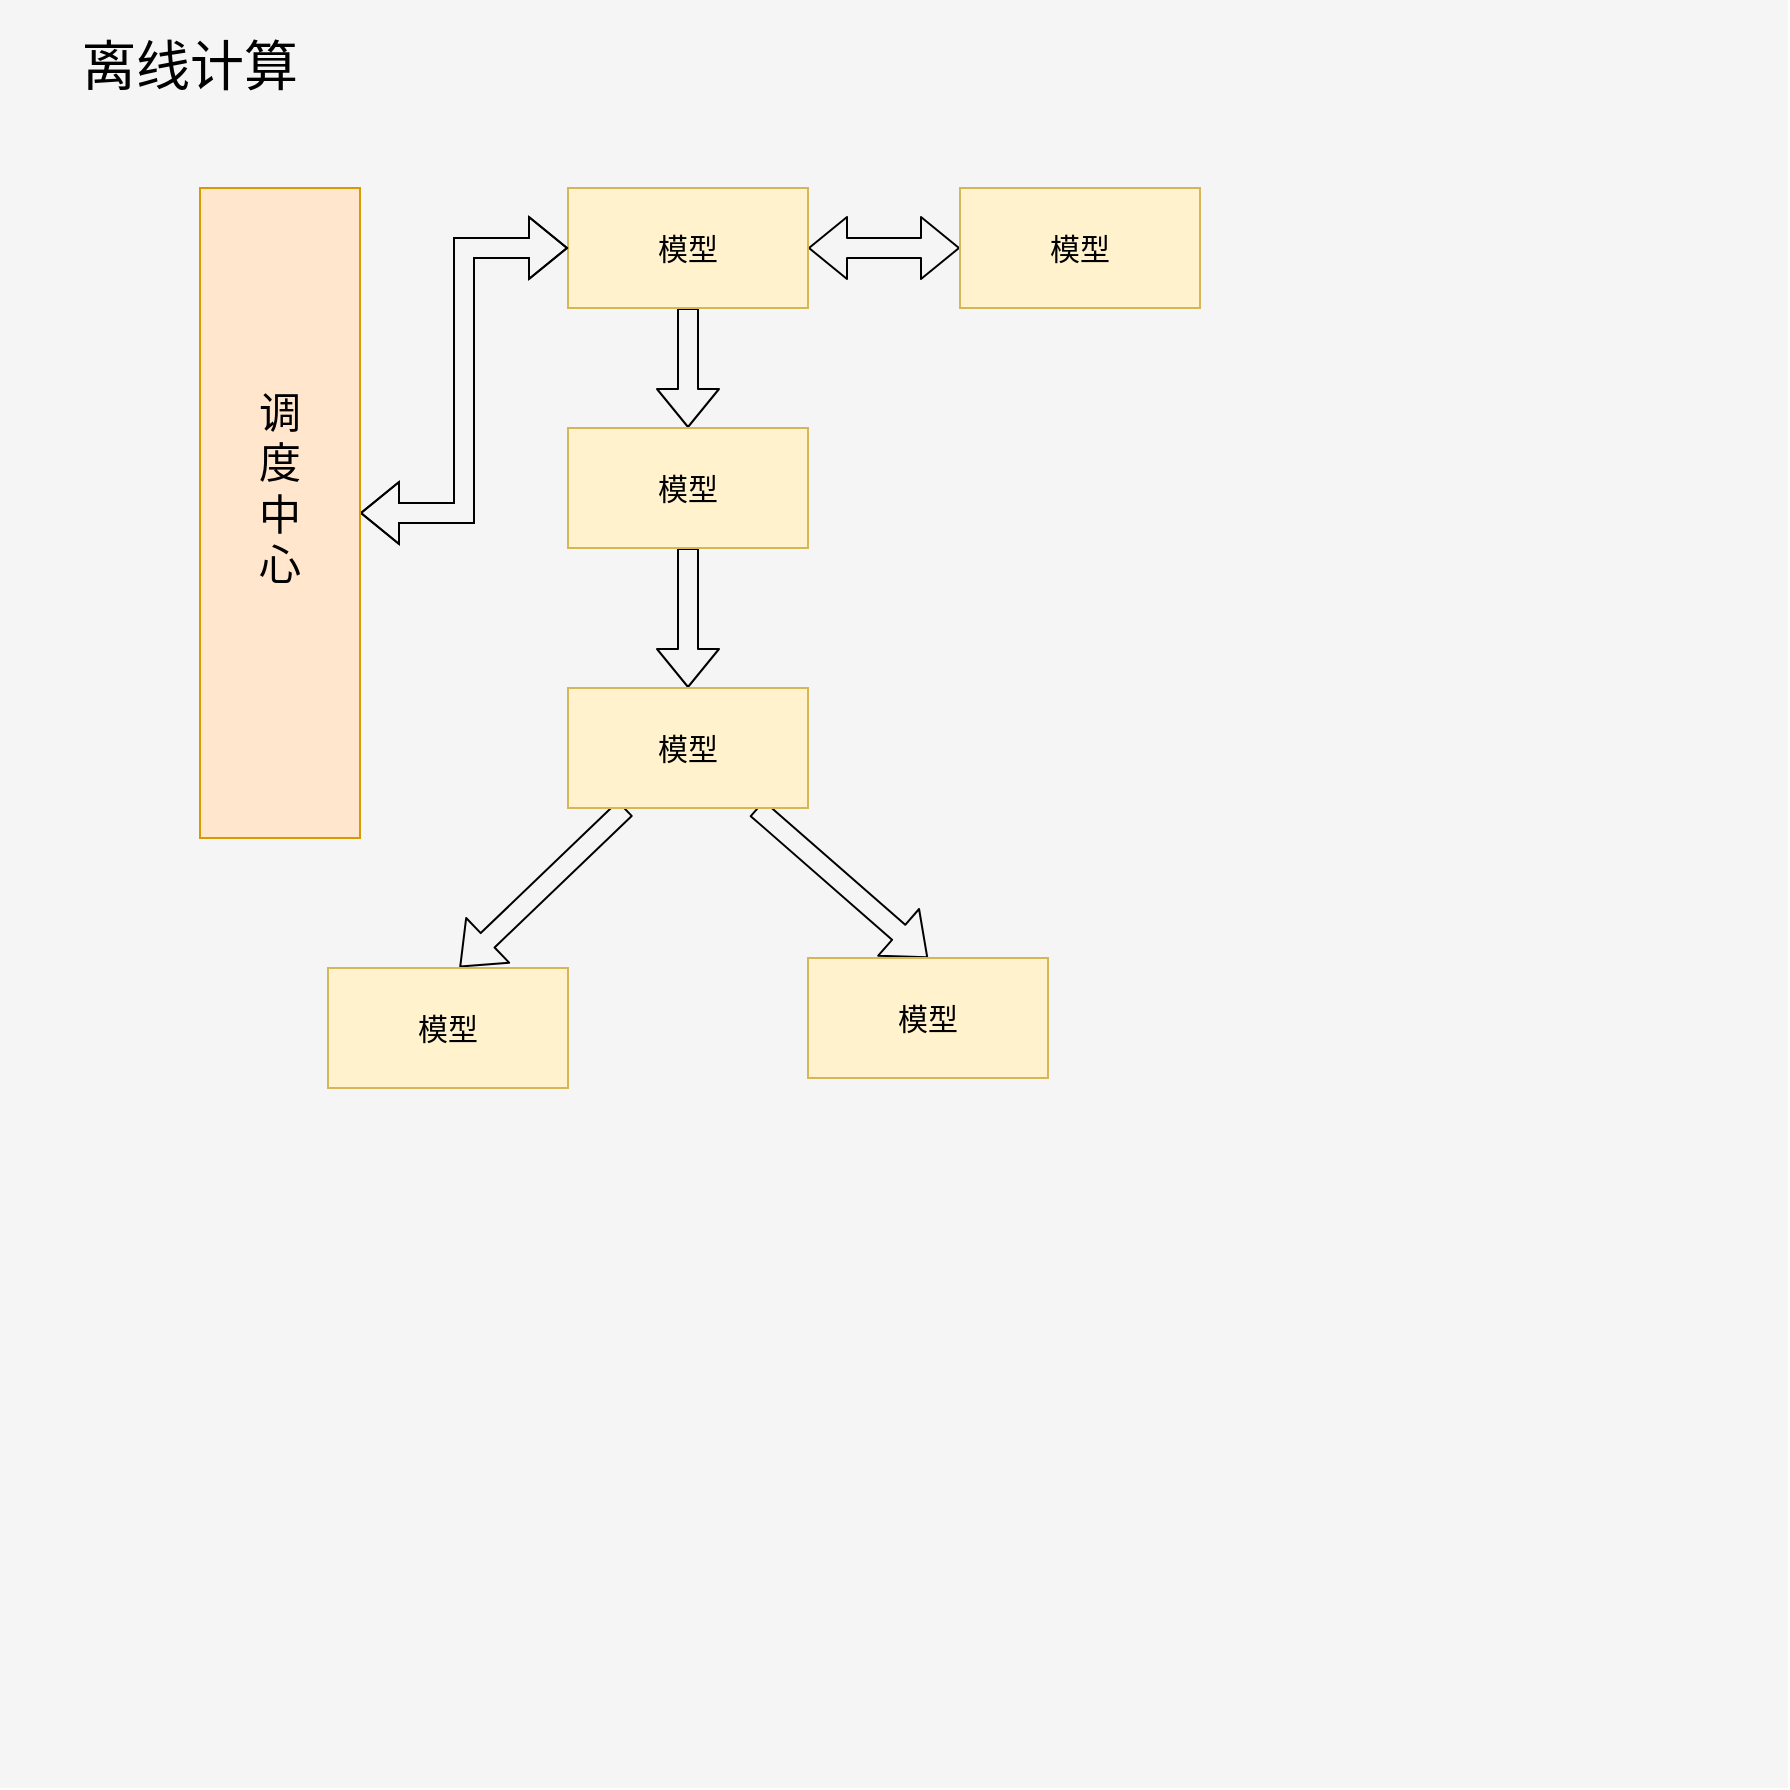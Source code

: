 <mxfile version="14.2.4" type="github">
  <diagram id="NBLubFRgcnelkqi6G6Ap" name="Page-1">
    <mxGraphModel dx="786" dy="1130" grid="1" gridSize="10" guides="1" tooltips="1" connect="1" arrows="1" fold="1" page="1" pageScale="1" pageWidth="827" pageHeight="1169" math="0" shadow="0">
      <root>
        <mxCell id="0" />
        <mxCell id="1" parent="0" />
        <mxCell id="mOR-KWMF5xc5dZ-B3QXL-1" value="" style="whiteSpace=wrap;html=1;aspect=fixed;fillColor=#f5f5f5;fontColor=#333333;strokeColor=none;" vertex="1" parent="1">
          <mxGeometry x="70" y="46" width="894" height="894" as="geometry" />
        </mxCell>
        <mxCell id="mOR-KWMF5xc5dZ-B3QXL-16" style="edgeStyle=orthogonalEdgeStyle;shape=flexArrow;rounded=1;orthogonalLoop=1;jettySize=auto;html=1;shadow=0;startArrow=none;fontSize=21;startFill=0;" edge="1" parent="1" source="mOR-KWMF5xc5dZ-B3QXL-2" target="mOR-KWMF5xc5dZ-B3QXL-3">
          <mxGeometry relative="1" as="geometry" />
        </mxCell>
        <mxCell id="mOR-KWMF5xc5dZ-B3QXL-21" style="edgeStyle=orthogonalEdgeStyle;shape=flexArrow;rounded=1;orthogonalLoop=1;jettySize=auto;html=1;entryX=0;entryY=0.5;entryDx=0;entryDy=0;shadow=0;startArrow=block;startFill=0;fontSize=21;" edge="1" parent="1" source="mOR-KWMF5xc5dZ-B3QXL-2" target="mOR-KWMF5xc5dZ-B3QXL-5">
          <mxGeometry relative="1" as="geometry" />
        </mxCell>
        <mxCell id="mOR-KWMF5xc5dZ-B3QXL-2" value="&lt;font style=&quot;font-size: 15px&quot;&gt;模型&lt;/font&gt;" style="rounded=0;whiteSpace=wrap;html=1;fillColor=#fff2cc;strokeColor=#d6b656;" vertex="1" parent="1">
          <mxGeometry x="354" y="140" width="120" height="60" as="geometry" />
        </mxCell>
        <mxCell id="mOR-KWMF5xc5dZ-B3QXL-17" style="edgeStyle=orthogonalEdgeStyle;shape=flexArrow;rounded=1;orthogonalLoop=1;jettySize=auto;html=1;entryX=0.5;entryY=0;entryDx=0;entryDy=0;shadow=0;startArrow=none;startFill=0;fontSize=21;" edge="1" parent="1" source="mOR-KWMF5xc5dZ-B3QXL-3" target="mOR-KWMF5xc5dZ-B3QXL-4">
          <mxGeometry relative="1" as="geometry" />
        </mxCell>
        <mxCell id="mOR-KWMF5xc5dZ-B3QXL-3" value="&lt;font style=&quot;font-size: 15px&quot;&gt;模型&lt;/font&gt;" style="rounded=0;whiteSpace=wrap;html=1;fillColor=#fff2cc;strokeColor=#d6b656;" vertex="1" parent="1">
          <mxGeometry x="354" y="260" width="120" height="60" as="geometry" />
        </mxCell>
        <mxCell id="mOR-KWMF5xc5dZ-B3QXL-19" style="shape=flexArrow;rounded=1;orthogonalLoop=1;jettySize=auto;html=1;entryX=0.257;entryY=0.541;entryDx=0;entryDy=0;entryPerimeter=0;shadow=0;startArrow=none;startFill=0;fontSize=21;" edge="1" parent="1" source="mOR-KWMF5xc5dZ-B3QXL-4" target="mOR-KWMF5xc5dZ-B3QXL-1">
          <mxGeometry relative="1" as="geometry" />
        </mxCell>
        <mxCell id="mOR-KWMF5xc5dZ-B3QXL-20" style="shape=flexArrow;rounded=1;orthogonalLoop=1;jettySize=auto;html=1;entryX=0.5;entryY=0;entryDx=0;entryDy=0;shadow=0;startArrow=none;startFill=0;fontSize=21;" edge="1" parent="1" source="mOR-KWMF5xc5dZ-B3QXL-4" target="mOR-KWMF5xc5dZ-B3QXL-7">
          <mxGeometry relative="1" as="geometry" />
        </mxCell>
        <mxCell id="mOR-KWMF5xc5dZ-B3QXL-4" value="&lt;font style=&quot;font-size: 15px&quot;&gt;模型&lt;/font&gt;" style="rounded=0;whiteSpace=wrap;html=1;fillColor=#fff2cc;strokeColor=#d6b656;" vertex="1" parent="1">
          <mxGeometry x="354" y="390" width="120" height="60" as="geometry" />
        </mxCell>
        <mxCell id="mOR-KWMF5xc5dZ-B3QXL-5" value="&lt;font style=&quot;font-size: 15px&quot;&gt;模型&lt;/font&gt;" style="rounded=0;whiteSpace=wrap;html=1;fillColor=#fff2cc;strokeColor=#d6b656;" vertex="1" parent="1">
          <mxGeometry x="550" y="140" width="120" height="60" as="geometry" />
        </mxCell>
        <mxCell id="mOR-KWMF5xc5dZ-B3QXL-6" value="&lt;font style=&quot;font-size: 15px&quot;&gt;模型&lt;/font&gt;" style="rounded=0;whiteSpace=wrap;html=1;fillColor=#fff2cc;strokeColor=#d6b656;" vertex="1" parent="1">
          <mxGeometry x="234" y="530" width="120" height="60" as="geometry" />
        </mxCell>
        <mxCell id="mOR-KWMF5xc5dZ-B3QXL-7" value="&lt;font style=&quot;font-size: 15px&quot;&gt;模型&lt;/font&gt;" style="rounded=0;whiteSpace=wrap;html=1;fillColor=#fff2cc;strokeColor=#d6b656;" vertex="1" parent="1">
          <mxGeometry x="474" y="525" width="120" height="60" as="geometry" />
        </mxCell>
        <mxCell id="mOR-KWMF5xc5dZ-B3QXL-15" style="rounded=0;orthogonalLoop=1;jettySize=auto;html=1;fontSize=21;edgeStyle=orthogonalEdgeStyle;shape=flexArrow;startArrow=block;" edge="1" parent="1" source="mOR-KWMF5xc5dZ-B3QXL-8" target="mOR-KWMF5xc5dZ-B3QXL-2">
          <mxGeometry relative="1" as="geometry" />
        </mxCell>
        <mxCell id="mOR-KWMF5xc5dZ-B3QXL-8" value="" style="rounded=0;whiteSpace=wrap;html=1;fillColor=#ffe6cc;strokeColor=#d79b00;" vertex="1" parent="1">
          <mxGeometry x="170" y="140" width="80" height="325" as="geometry" />
        </mxCell>
        <mxCell id="mOR-KWMF5xc5dZ-B3QXL-9" value="离线计算&lt;br style=&quot;font-size: 27px;&quot;&gt;" style="text;html=1;strokeColor=none;fillColor=none;align=center;verticalAlign=middle;whiteSpace=wrap;rounded=0;fontSize=27;" vertex="1" parent="1">
          <mxGeometry x="110" y="70" width="110" height="20" as="geometry" />
        </mxCell>
        <mxCell id="mOR-KWMF5xc5dZ-B3QXL-10" value="调度中心" style="text;html=1;strokeColor=none;fillColor=none;align=center;verticalAlign=middle;whiteSpace=wrap;rounded=0;fontSize=21;" vertex="1" parent="1">
          <mxGeometry x="190" y="195" width="40" height="190" as="geometry" />
        </mxCell>
      </root>
    </mxGraphModel>
  </diagram>
</mxfile>
